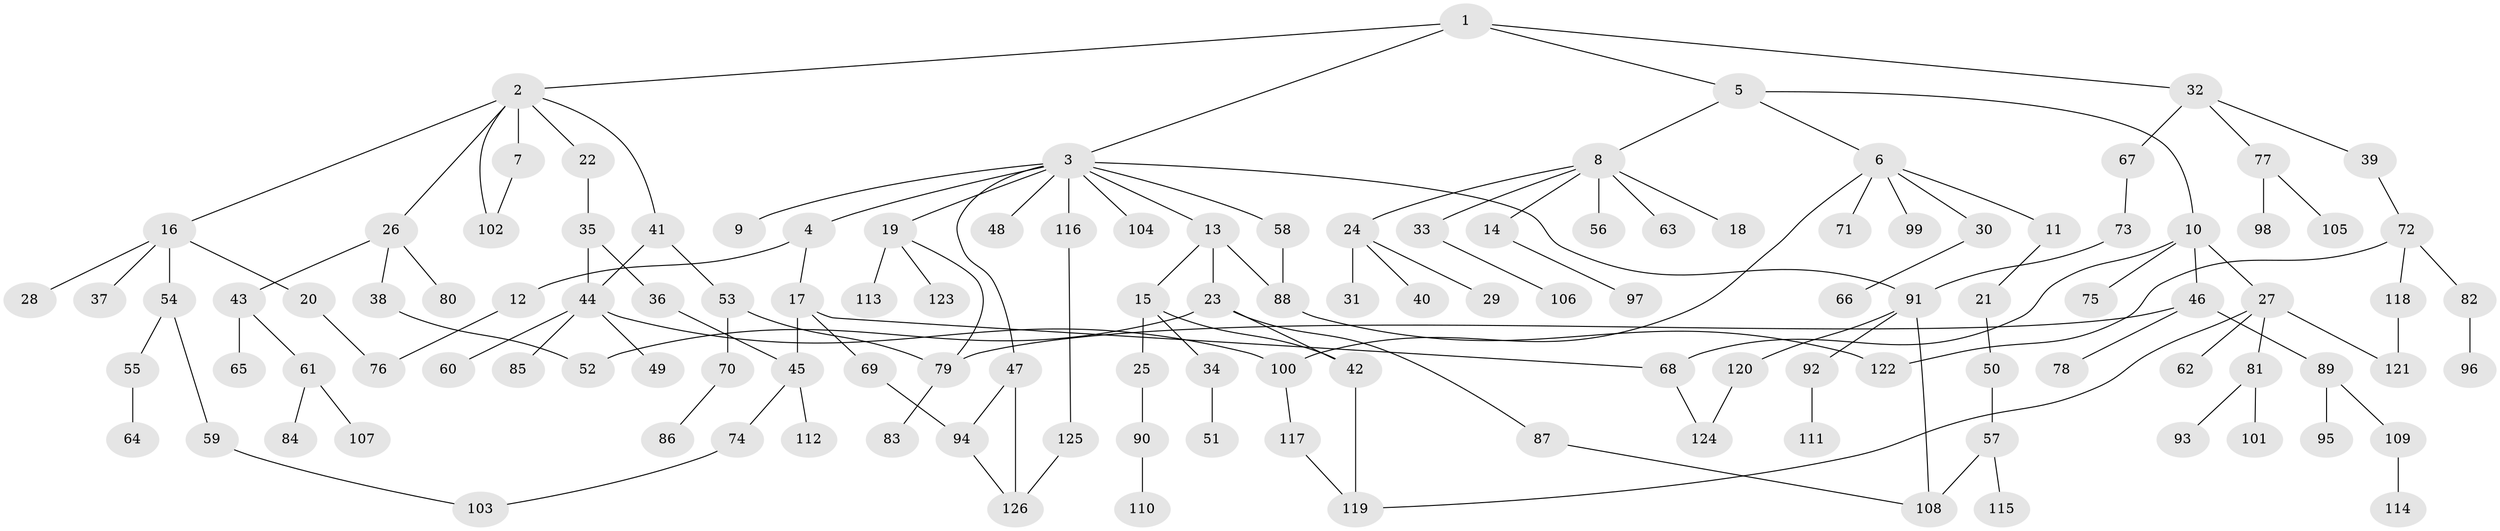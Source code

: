 // Generated by graph-tools (version 1.1) at 2025/01/03/09/25 03:01:02]
// undirected, 126 vertices, 148 edges
graph export_dot {
graph [start="1"]
  node [color=gray90,style=filled];
  1;
  2;
  3;
  4;
  5;
  6;
  7;
  8;
  9;
  10;
  11;
  12;
  13;
  14;
  15;
  16;
  17;
  18;
  19;
  20;
  21;
  22;
  23;
  24;
  25;
  26;
  27;
  28;
  29;
  30;
  31;
  32;
  33;
  34;
  35;
  36;
  37;
  38;
  39;
  40;
  41;
  42;
  43;
  44;
  45;
  46;
  47;
  48;
  49;
  50;
  51;
  52;
  53;
  54;
  55;
  56;
  57;
  58;
  59;
  60;
  61;
  62;
  63;
  64;
  65;
  66;
  67;
  68;
  69;
  70;
  71;
  72;
  73;
  74;
  75;
  76;
  77;
  78;
  79;
  80;
  81;
  82;
  83;
  84;
  85;
  86;
  87;
  88;
  89;
  90;
  91;
  92;
  93;
  94;
  95;
  96;
  97;
  98;
  99;
  100;
  101;
  102;
  103;
  104;
  105;
  106;
  107;
  108;
  109;
  110;
  111;
  112;
  113;
  114;
  115;
  116;
  117;
  118;
  119;
  120;
  121;
  122;
  123;
  124;
  125;
  126;
  1 -- 2;
  1 -- 3;
  1 -- 5;
  1 -- 32;
  2 -- 7;
  2 -- 16;
  2 -- 22;
  2 -- 26;
  2 -- 41;
  2 -- 102;
  3 -- 4;
  3 -- 9;
  3 -- 13;
  3 -- 19;
  3 -- 47;
  3 -- 48;
  3 -- 58;
  3 -- 91;
  3 -- 104;
  3 -- 116;
  4 -- 12;
  4 -- 17;
  5 -- 6;
  5 -- 8;
  5 -- 10;
  6 -- 11;
  6 -- 30;
  6 -- 71;
  6 -- 99;
  6 -- 100;
  7 -- 102;
  8 -- 14;
  8 -- 18;
  8 -- 24;
  8 -- 33;
  8 -- 56;
  8 -- 63;
  10 -- 27;
  10 -- 46;
  10 -- 68;
  10 -- 75;
  11 -- 21;
  12 -- 76;
  13 -- 15;
  13 -- 23;
  13 -- 88;
  14 -- 97;
  15 -- 25;
  15 -- 34;
  15 -- 42;
  16 -- 20;
  16 -- 28;
  16 -- 37;
  16 -- 54;
  17 -- 69;
  17 -- 68;
  17 -- 45;
  19 -- 79;
  19 -- 113;
  19 -- 123;
  20 -- 76;
  21 -- 50;
  22 -- 35;
  23 -- 52;
  23 -- 87;
  23 -- 42;
  24 -- 29;
  24 -- 31;
  24 -- 40;
  25 -- 90;
  26 -- 38;
  26 -- 43;
  26 -- 80;
  27 -- 62;
  27 -- 81;
  27 -- 119;
  27 -- 121;
  30 -- 66;
  32 -- 39;
  32 -- 67;
  32 -- 77;
  33 -- 106;
  34 -- 51;
  35 -- 36;
  35 -- 44;
  36 -- 45;
  38 -- 52;
  39 -- 72;
  41 -- 44;
  41 -- 53;
  42 -- 119;
  43 -- 61;
  43 -- 65;
  44 -- 49;
  44 -- 60;
  44 -- 85;
  44 -- 100;
  45 -- 74;
  45 -- 112;
  46 -- 78;
  46 -- 89;
  46 -- 79;
  47 -- 94;
  47 -- 126;
  50 -- 57;
  53 -- 70;
  53 -- 79;
  54 -- 55;
  54 -- 59;
  55 -- 64;
  57 -- 115;
  57 -- 108;
  58 -- 88;
  59 -- 103;
  61 -- 84;
  61 -- 107;
  67 -- 73;
  68 -- 124;
  69 -- 94;
  70 -- 86;
  72 -- 82;
  72 -- 118;
  72 -- 122;
  73 -- 91;
  74 -- 103;
  77 -- 98;
  77 -- 105;
  79 -- 83;
  81 -- 93;
  81 -- 101;
  82 -- 96;
  87 -- 108;
  88 -- 122;
  89 -- 95;
  89 -- 109;
  90 -- 110;
  91 -- 92;
  91 -- 120;
  91 -- 108;
  92 -- 111;
  94 -- 126;
  100 -- 117;
  109 -- 114;
  116 -- 125;
  117 -- 119;
  118 -- 121;
  120 -- 124;
  125 -- 126;
}
